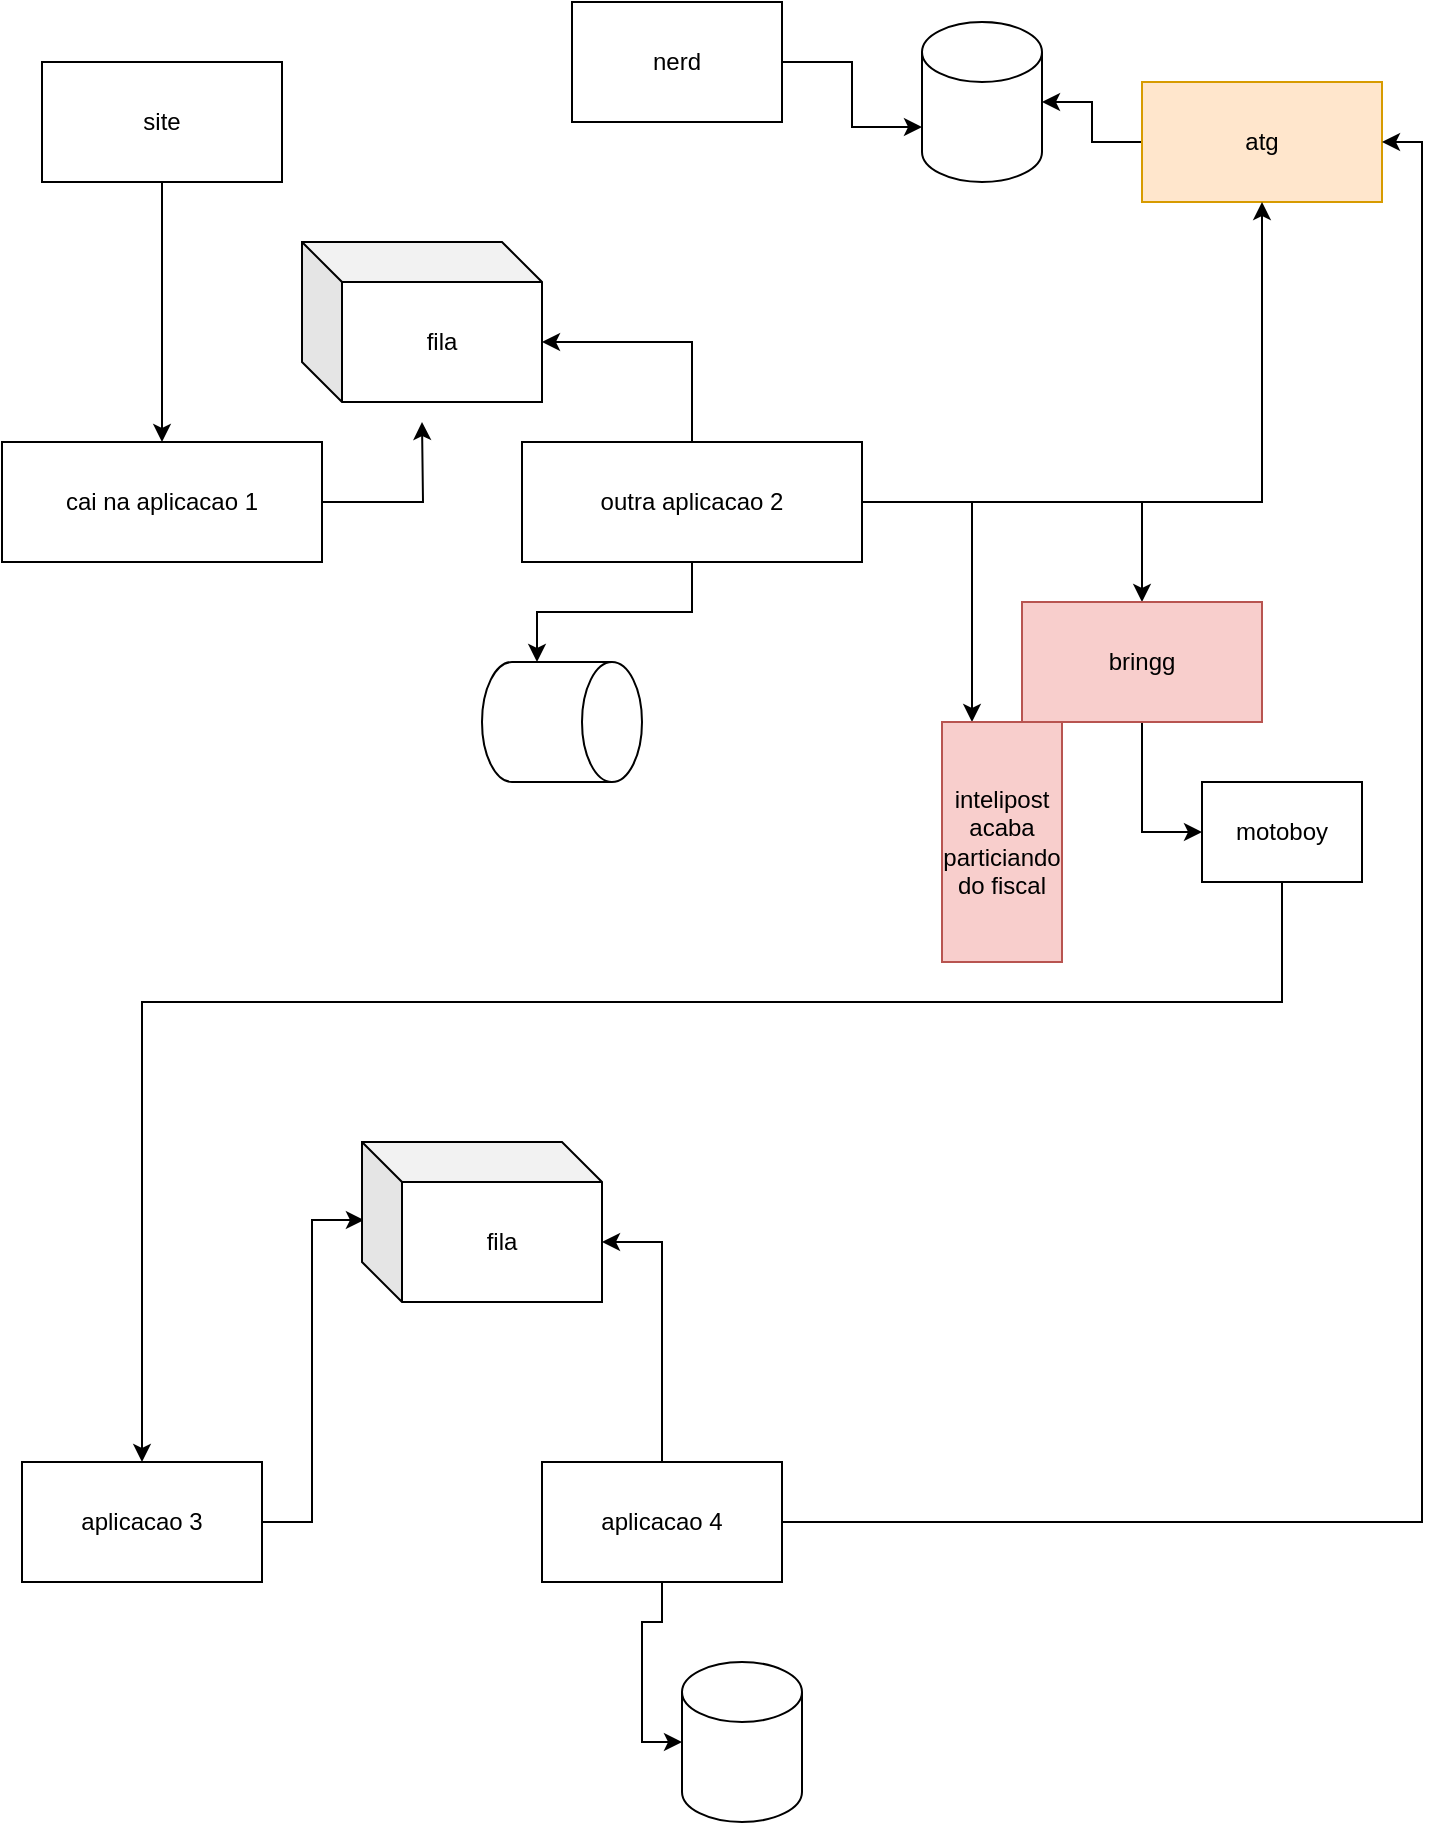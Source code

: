 <mxfile version="17.4.1" type="github">
  <diagram id="Cv8Fbhegp3TPY410PSFG" name="Page-1">
    <mxGraphModel dx="1553" dy="614" grid="1" gridSize="10" guides="1" tooltips="1" connect="1" arrows="1" fold="1" page="1" pageScale="1" pageWidth="827" pageHeight="1169" math="0" shadow="0">
      <root>
        <mxCell id="0" />
        <mxCell id="1" parent="0" />
        <mxCell id="_oJ69NC0bLFLOX1fkn7C-3" style="edgeStyle=orthogonalEdgeStyle;rounded=0;orthogonalLoop=1;jettySize=auto;html=1;entryX=0.5;entryY=0;entryDx=0;entryDy=0;" edge="1" parent="1" source="_oJ69NC0bLFLOX1fkn7C-1" target="_oJ69NC0bLFLOX1fkn7C-2">
          <mxGeometry relative="1" as="geometry" />
        </mxCell>
        <mxCell id="_oJ69NC0bLFLOX1fkn7C-1" value="site" style="rounded=0;whiteSpace=wrap;html=1;" vertex="1" parent="1">
          <mxGeometry x="70" y="40" width="120" height="60" as="geometry" />
        </mxCell>
        <mxCell id="_oJ69NC0bLFLOX1fkn7C-10" style="edgeStyle=orthogonalEdgeStyle;rounded=0;orthogonalLoop=1;jettySize=auto;html=1;" edge="1" parent="1" source="_oJ69NC0bLFLOX1fkn7C-2">
          <mxGeometry relative="1" as="geometry">
            <mxPoint x="260" y="220" as="targetPoint" />
          </mxGeometry>
        </mxCell>
        <mxCell id="_oJ69NC0bLFLOX1fkn7C-2" value="cai na aplicacao 1" style="rounded=0;whiteSpace=wrap;html=1;" vertex="1" parent="1">
          <mxGeometry x="50" y="230" width="160" height="60" as="geometry" />
        </mxCell>
        <mxCell id="_oJ69NC0bLFLOX1fkn7C-34" style="edgeStyle=orthogonalEdgeStyle;rounded=0;orthogonalLoop=1;jettySize=auto;html=1;exitX=0;exitY=0.5;exitDx=0;exitDy=0;entryX=1;entryY=0.5;entryDx=0;entryDy=0;entryPerimeter=0;" edge="1" parent="1" source="_oJ69NC0bLFLOX1fkn7C-4" target="_oJ69NC0bLFLOX1fkn7C-33">
          <mxGeometry relative="1" as="geometry" />
        </mxCell>
        <mxCell id="_oJ69NC0bLFLOX1fkn7C-4" value="atg" style="rounded=0;whiteSpace=wrap;html=1;fillColor=#ffe6cc;strokeColor=#d79b00;" vertex="1" parent="1">
          <mxGeometry x="620" y="50" width="120" height="60" as="geometry" />
        </mxCell>
        <mxCell id="_oJ69NC0bLFLOX1fkn7C-8" style="edgeStyle=orthogonalEdgeStyle;rounded=0;orthogonalLoop=1;jettySize=auto;html=1;entryX=0;entryY=0;entryDx=0;entryDy=52.5;entryPerimeter=0;" edge="1" parent="1" source="_oJ69NC0bLFLOX1fkn7C-5" target="_oJ69NC0bLFLOX1fkn7C-7">
          <mxGeometry relative="1" as="geometry" />
        </mxCell>
        <mxCell id="_oJ69NC0bLFLOX1fkn7C-11" style="edgeStyle=orthogonalEdgeStyle;rounded=0;orthogonalLoop=1;jettySize=auto;html=1;entryX=0;entryY=0;entryDx=120;entryDy=50;entryPerimeter=0;" edge="1" parent="1" source="_oJ69NC0bLFLOX1fkn7C-5" target="_oJ69NC0bLFLOX1fkn7C-9">
          <mxGeometry relative="1" as="geometry" />
        </mxCell>
        <mxCell id="_oJ69NC0bLFLOX1fkn7C-12" style="edgeStyle=orthogonalEdgeStyle;rounded=0;orthogonalLoop=1;jettySize=auto;html=1;entryX=0.5;entryY=1;entryDx=0;entryDy=0;" edge="1" parent="1" source="_oJ69NC0bLFLOX1fkn7C-5" target="_oJ69NC0bLFLOX1fkn7C-4">
          <mxGeometry relative="1" as="geometry" />
        </mxCell>
        <mxCell id="_oJ69NC0bLFLOX1fkn7C-19" style="edgeStyle=orthogonalEdgeStyle;rounded=0;orthogonalLoop=1;jettySize=auto;html=1;" edge="1" parent="1" source="_oJ69NC0bLFLOX1fkn7C-5" target="_oJ69NC0bLFLOX1fkn7C-14">
          <mxGeometry relative="1" as="geometry" />
        </mxCell>
        <mxCell id="_oJ69NC0bLFLOX1fkn7C-20" style="edgeStyle=orthogonalEdgeStyle;rounded=0;orthogonalLoop=1;jettySize=auto;html=1;entryX=0;entryY=0.75;entryDx=0;entryDy=0;" edge="1" parent="1" source="_oJ69NC0bLFLOX1fkn7C-5" target="_oJ69NC0bLFLOX1fkn7C-15">
          <mxGeometry relative="1" as="geometry" />
        </mxCell>
        <mxCell id="_oJ69NC0bLFLOX1fkn7C-5" value="outra aplicacao 2" style="rounded=0;whiteSpace=wrap;html=1;" vertex="1" parent="1">
          <mxGeometry x="310" y="230" width="170" height="60" as="geometry" />
        </mxCell>
        <mxCell id="_oJ69NC0bLFLOX1fkn7C-7" value="" style="shape=cylinder3;whiteSpace=wrap;html=1;boundedLbl=1;backgroundOutline=1;size=15;direction=south;" vertex="1" parent="1">
          <mxGeometry x="290" y="340" width="80" height="60" as="geometry" />
        </mxCell>
        <mxCell id="_oJ69NC0bLFLOX1fkn7C-9" value="fila" style="shape=cube;whiteSpace=wrap;html=1;boundedLbl=1;backgroundOutline=1;darkOpacity=0.05;darkOpacity2=0.1;" vertex="1" parent="1">
          <mxGeometry x="200" y="130" width="120" height="80" as="geometry" />
        </mxCell>
        <mxCell id="_oJ69NC0bLFLOX1fkn7C-17" style="edgeStyle=orthogonalEdgeStyle;rounded=0;orthogonalLoop=1;jettySize=auto;html=1;entryX=0;entryY=0.5;entryDx=0;entryDy=0;" edge="1" parent="1" source="_oJ69NC0bLFLOX1fkn7C-14" target="_oJ69NC0bLFLOX1fkn7C-16">
          <mxGeometry relative="1" as="geometry" />
        </mxCell>
        <mxCell id="_oJ69NC0bLFLOX1fkn7C-14" value="bringg" style="rounded=0;whiteSpace=wrap;html=1;fillColor=#f8cecc;strokeColor=#b85450;" vertex="1" parent="1">
          <mxGeometry x="560" y="310" width="120" height="60" as="geometry" />
        </mxCell>
        <mxCell id="_oJ69NC0bLFLOX1fkn7C-15" value="intelipost acaba particiando do fiscal" style="rounded=0;whiteSpace=wrap;html=1;fillColor=#f8cecc;strokeColor=#b85450;direction=south;" vertex="1" parent="1">
          <mxGeometry x="520" y="370" width="60" height="120" as="geometry" />
        </mxCell>
        <mxCell id="_oJ69NC0bLFLOX1fkn7C-22" style="edgeStyle=orthogonalEdgeStyle;rounded=0;orthogonalLoop=1;jettySize=auto;html=1;" edge="1" parent="1" source="_oJ69NC0bLFLOX1fkn7C-16" target="_oJ69NC0bLFLOX1fkn7C-18">
          <mxGeometry relative="1" as="geometry">
            <Array as="points">
              <mxPoint x="690" y="510" />
              <mxPoint x="120" y="510" />
            </Array>
          </mxGeometry>
        </mxCell>
        <mxCell id="_oJ69NC0bLFLOX1fkn7C-16" value="motoboy" style="rounded=0;whiteSpace=wrap;html=1;" vertex="1" parent="1">
          <mxGeometry x="650" y="400" width="80" height="50" as="geometry" />
        </mxCell>
        <mxCell id="_oJ69NC0bLFLOX1fkn7C-25" style="edgeStyle=orthogonalEdgeStyle;rounded=0;orthogonalLoop=1;jettySize=auto;html=1;entryX=0.008;entryY=0.488;entryDx=0;entryDy=0;entryPerimeter=0;" edge="1" parent="1" source="_oJ69NC0bLFLOX1fkn7C-18" target="_oJ69NC0bLFLOX1fkn7C-23">
          <mxGeometry relative="1" as="geometry" />
        </mxCell>
        <mxCell id="_oJ69NC0bLFLOX1fkn7C-18" value="aplicacao 3" style="rounded=0;whiteSpace=wrap;html=1;" vertex="1" parent="1">
          <mxGeometry x="60" y="740" width="120" height="60" as="geometry" />
        </mxCell>
        <mxCell id="_oJ69NC0bLFLOX1fkn7C-23" value="fila" style="shape=cube;whiteSpace=wrap;html=1;boundedLbl=1;backgroundOutline=1;darkOpacity=0.05;darkOpacity2=0.1;" vertex="1" parent="1">
          <mxGeometry x="230" y="580" width="120" height="80" as="geometry" />
        </mxCell>
        <mxCell id="_oJ69NC0bLFLOX1fkn7C-27" style="edgeStyle=orthogonalEdgeStyle;rounded=0;orthogonalLoop=1;jettySize=auto;html=1;entryX=0;entryY=0;entryDx=120;entryDy=50;entryPerimeter=0;" edge="1" parent="1" source="_oJ69NC0bLFLOX1fkn7C-26" target="_oJ69NC0bLFLOX1fkn7C-23">
          <mxGeometry relative="1" as="geometry" />
        </mxCell>
        <mxCell id="_oJ69NC0bLFLOX1fkn7C-29" style="edgeStyle=orthogonalEdgeStyle;rounded=0;orthogonalLoop=1;jettySize=auto;html=1;entryX=0;entryY=0.5;entryDx=0;entryDy=0;entryPerimeter=0;" edge="1" parent="1" source="_oJ69NC0bLFLOX1fkn7C-26" target="_oJ69NC0bLFLOX1fkn7C-28">
          <mxGeometry relative="1" as="geometry" />
        </mxCell>
        <mxCell id="_oJ69NC0bLFLOX1fkn7C-30" style="edgeStyle=orthogonalEdgeStyle;rounded=0;orthogonalLoop=1;jettySize=auto;html=1;entryX=1;entryY=0.5;entryDx=0;entryDy=0;" edge="1" parent="1" source="_oJ69NC0bLFLOX1fkn7C-26" target="_oJ69NC0bLFLOX1fkn7C-4">
          <mxGeometry relative="1" as="geometry" />
        </mxCell>
        <mxCell id="_oJ69NC0bLFLOX1fkn7C-26" value="aplicacao 4" style="rounded=0;whiteSpace=wrap;html=1;" vertex="1" parent="1">
          <mxGeometry x="320" y="740" width="120" height="60" as="geometry" />
        </mxCell>
        <mxCell id="_oJ69NC0bLFLOX1fkn7C-28" value="" style="shape=cylinder3;whiteSpace=wrap;html=1;boundedLbl=1;backgroundOutline=1;size=15;" vertex="1" parent="1">
          <mxGeometry x="390" y="840" width="60" height="80" as="geometry" />
        </mxCell>
        <mxCell id="_oJ69NC0bLFLOX1fkn7C-33" value="" style="shape=cylinder3;whiteSpace=wrap;html=1;boundedLbl=1;backgroundOutline=1;size=15;" vertex="1" parent="1">
          <mxGeometry x="510" y="20" width="60" height="80" as="geometry" />
        </mxCell>
        <mxCell id="_oJ69NC0bLFLOX1fkn7C-36" style="edgeStyle=orthogonalEdgeStyle;rounded=0;orthogonalLoop=1;jettySize=auto;html=1;entryX=0;entryY=0;entryDx=0;entryDy=52.5;entryPerimeter=0;" edge="1" parent="1" source="_oJ69NC0bLFLOX1fkn7C-35" target="_oJ69NC0bLFLOX1fkn7C-33">
          <mxGeometry relative="1" as="geometry" />
        </mxCell>
        <mxCell id="_oJ69NC0bLFLOX1fkn7C-35" value="nerd" style="rounded=0;whiteSpace=wrap;html=1;" vertex="1" parent="1">
          <mxGeometry x="335" y="10" width="105" height="60" as="geometry" />
        </mxCell>
      </root>
    </mxGraphModel>
  </diagram>
</mxfile>
